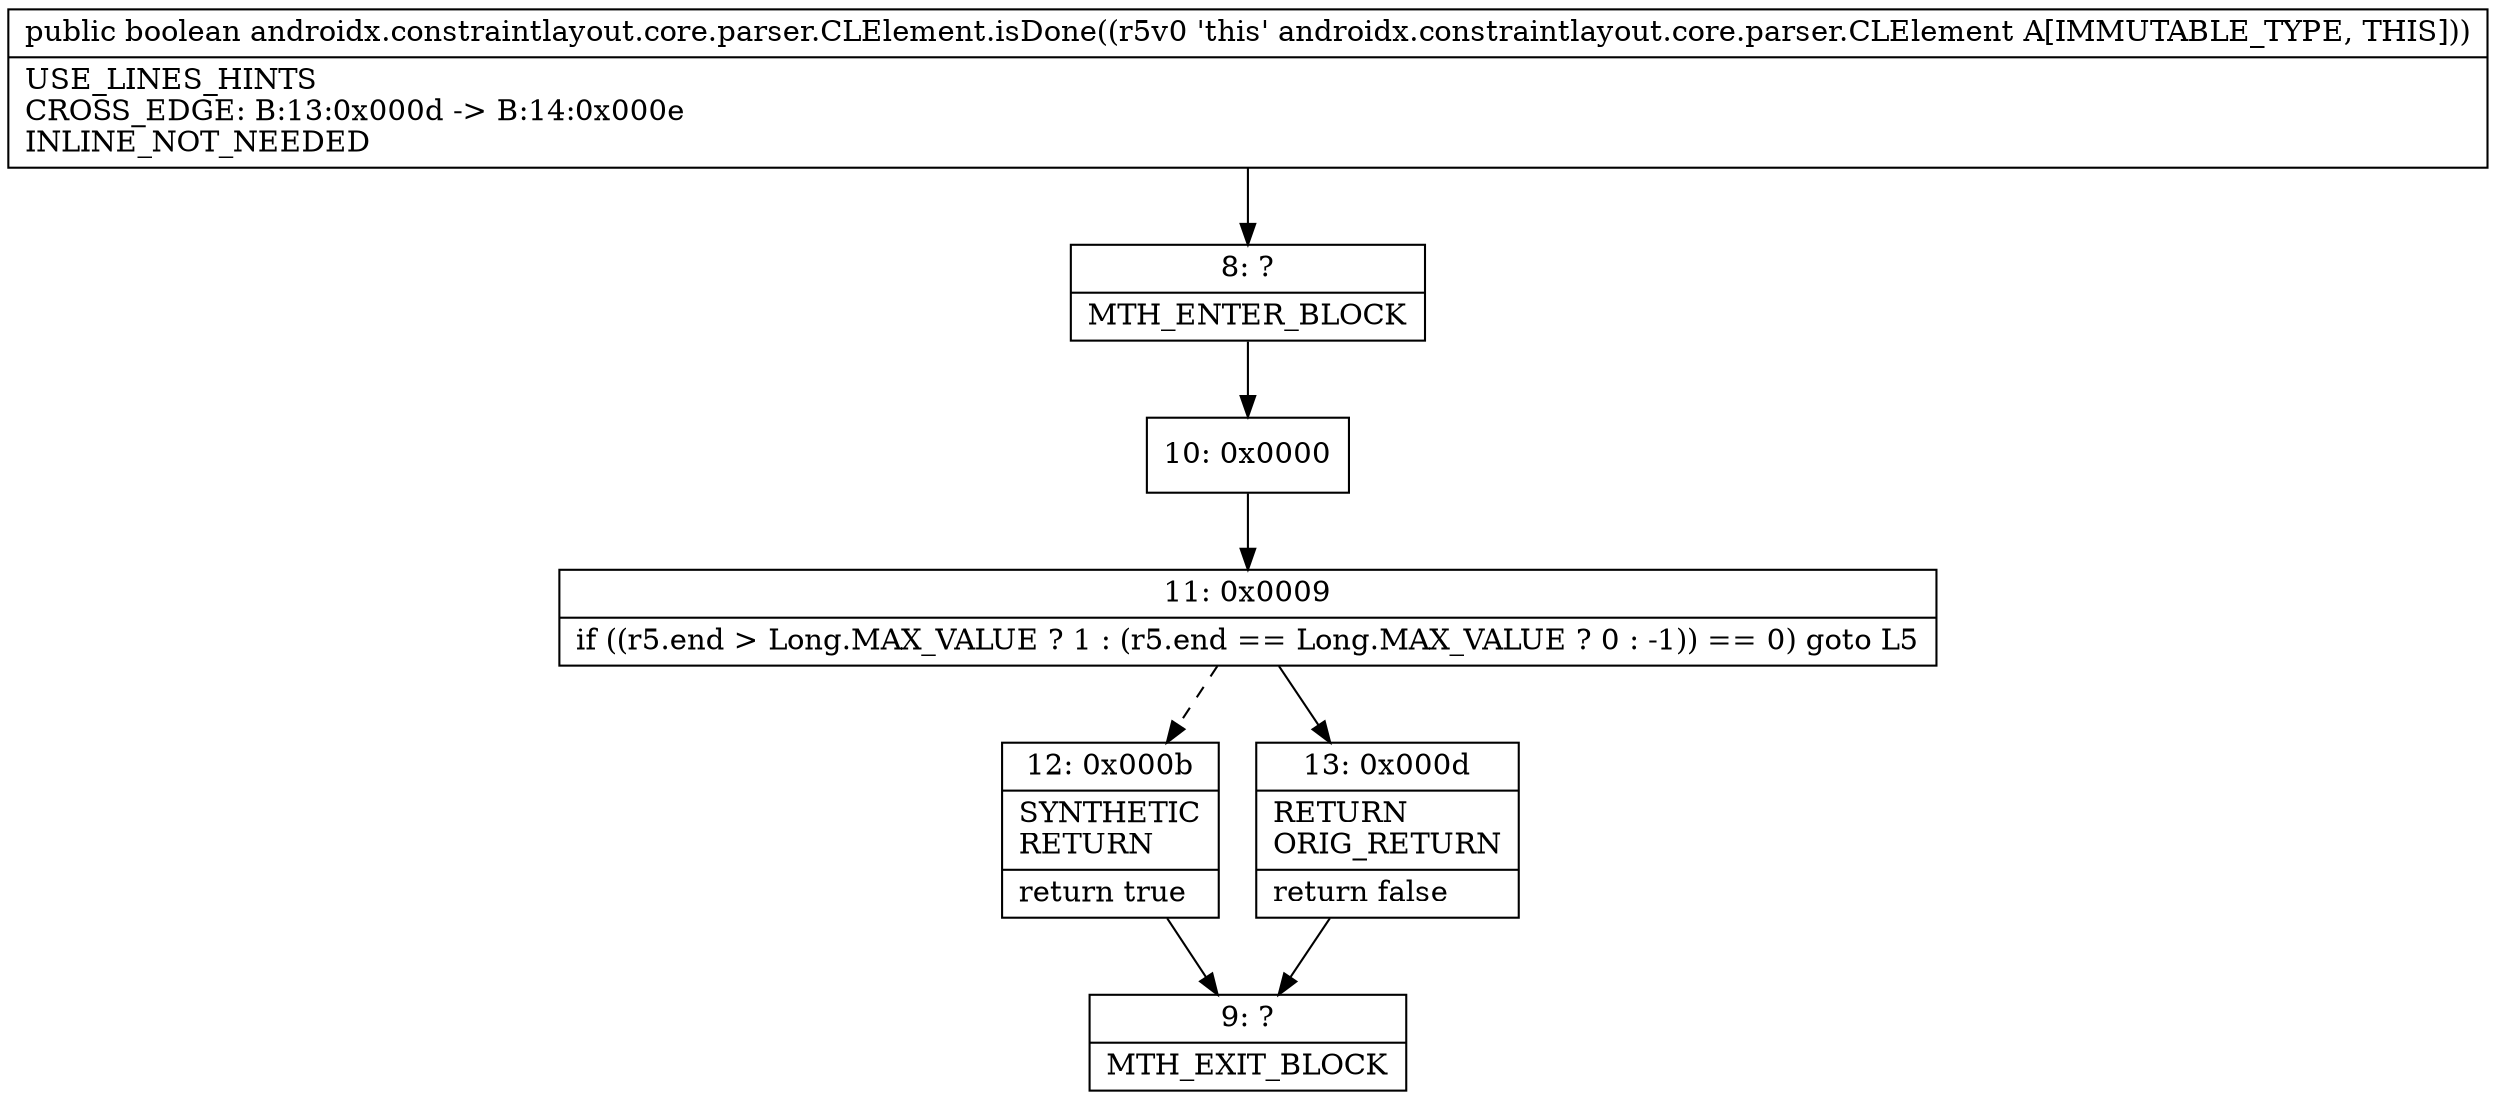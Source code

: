 digraph "CFG forandroidx.constraintlayout.core.parser.CLElement.isDone()Z" {
Node_8 [shape=record,label="{8\:\ ?|MTH_ENTER_BLOCK\l}"];
Node_10 [shape=record,label="{10\:\ 0x0000}"];
Node_11 [shape=record,label="{11\:\ 0x0009|if ((r5.end \> Long.MAX_VALUE ? 1 : (r5.end == Long.MAX_VALUE ? 0 : \-1)) == 0) goto L5\l}"];
Node_12 [shape=record,label="{12\:\ 0x000b|SYNTHETIC\lRETURN\l|return true\l}"];
Node_9 [shape=record,label="{9\:\ ?|MTH_EXIT_BLOCK\l}"];
Node_13 [shape=record,label="{13\:\ 0x000d|RETURN\lORIG_RETURN\l|return false\l}"];
MethodNode[shape=record,label="{public boolean androidx.constraintlayout.core.parser.CLElement.isDone((r5v0 'this' androidx.constraintlayout.core.parser.CLElement A[IMMUTABLE_TYPE, THIS]))  | USE_LINES_HINTS\lCROSS_EDGE: B:13:0x000d \-\> B:14:0x000e\lINLINE_NOT_NEEDED\l}"];
MethodNode -> Node_8;Node_8 -> Node_10;
Node_10 -> Node_11;
Node_11 -> Node_12[style=dashed];
Node_11 -> Node_13;
Node_12 -> Node_9;
Node_13 -> Node_9;
}

